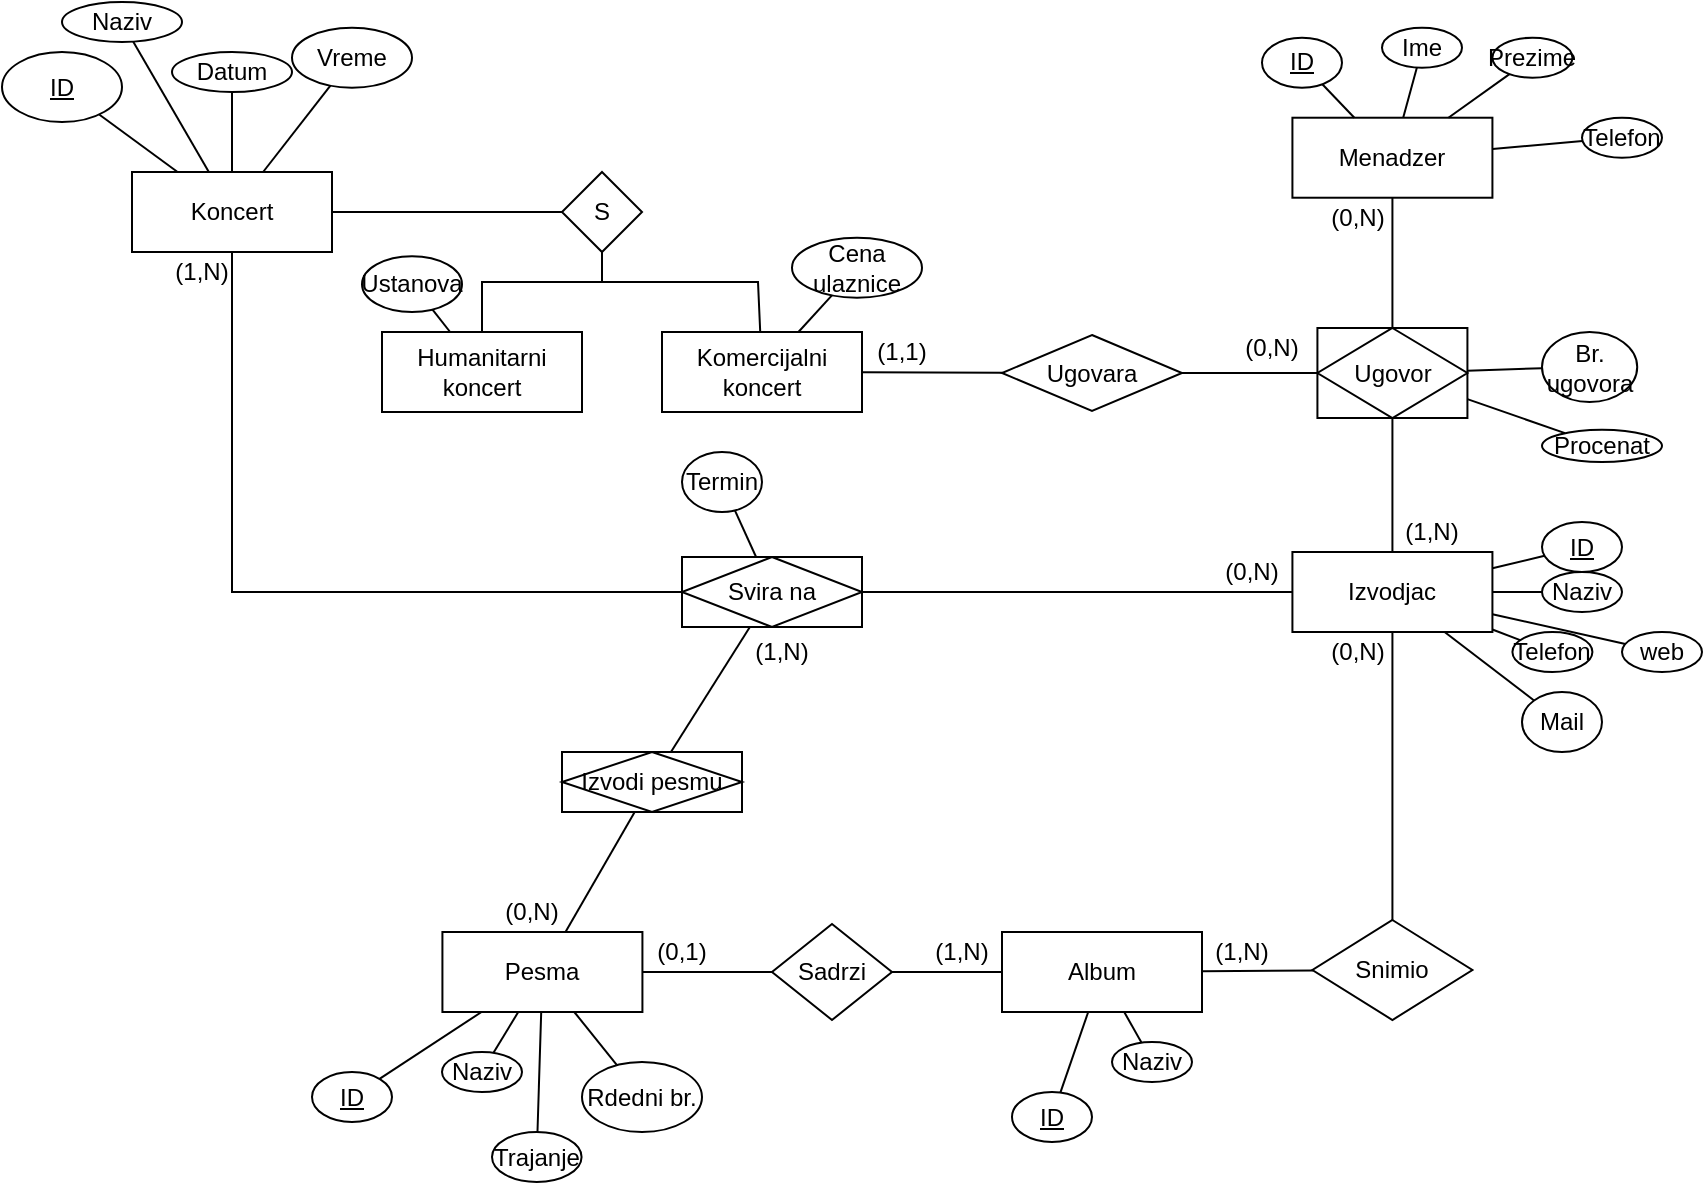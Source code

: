 <mxfile version="14.9.6" type="device"><diagram id="qLZ4o5DSCHNd_SbKw-yM" name="Page-1"><mxGraphModel dx="1069" dy="2217" grid="1" gridSize="10" guides="1" tooltips="1" connect="1" arrows="1" fold="1" page="1" pageScale="1" pageWidth="900" pageHeight="1600" math="0" shadow="0"><root><mxCell id="0"/><mxCell id="1" parent="0"/><mxCell id="eoc7BjxN7FBIqzUyYc_B-33" value="Koncert" style="whiteSpace=wrap;html=1;align=center;" parent="1" vertex="1"><mxGeometry x="65" y="-1515" width="100" height="40" as="geometry"/></mxCell><mxCell id="eoc7BjxN7FBIqzUyYc_B-34" value="Vreme" style="ellipse;whiteSpace=wrap;html=1;align=center;" parent="1" vertex="1"><mxGeometry x="145" y="-1587.14" width="60" height="30" as="geometry"/></mxCell><mxCell id="eoc7BjxN7FBIqzUyYc_B-35" value="" style="endArrow=none;html=1;rounded=0;" parent="1" source="eoc7BjxN7FBIqzUyYc_B-34" target="eoc7BjxN7FBIqzUyYc_B-33" edge="1"><mxGeometry relative="1" as="geometry"><mxPoint x="240" y="-1580" as="sourcePoint"/><mxPoint x="400" y="-1580" as="targetPoint"/></mxGeometry></mxCell><mxCell id="eoc7BjxN7FBIqzUyYc_B-36" value="Naziv" style="ellipse;whiteSpace=wrap;html=1;align=center;" parent="1" vertex="1"><mxGeometry x="30" y="-1600" width="60" height="20" as="geometry"/></mxCell><mxCell id="eoc7BjxN7FBIqzUyYc_B-37" value="" style="endArrow=none;html=1;rounded=0;" parent="1" source="eoc7BjxN7FBIqzUyYc_B-36" target="eoc7BjxN7FBIqzUyYc_B-33" edge="1"><mxGeometry relative="1" as="geometry"><mxPoint x="250" y="-1570" as="sourcePoint"/><mxPoint x="120.0" y="-1500" as="targetPoint"/></mxGeometry></mxCell><mxCell id="eoc7BjxN7FBIqzUyYc_B-44" value="" style="endArrow=none;html=1;rounded=0;" parent="1" source="eoc7BjxN7FBIqzUyYc_B-45" target="eoc7BjxN7FBIqzUyYc_B-33" edge="1"><mxGeometry relative="1" as="geometry"><mxPoint x="-5.712" y="-1561.207" as="sourcePoint"/><mxPoint x="20.0" y="-1490" as="targetPoint"/></mxGeometry></mxCell><mxCell id="eoc7BjxN7FBIqzUyYc_B-45" value="ID" style="ellipse;whiteSpace=wrap;html=1;align=center;fontStyle=4;" parent="1" vertex="1"><mxGeometry y="-1575" width="60" height="35" as="geometry"/></mxCell><mxCell id="PNk5h9cdZ7_WRt9OrjUa-4" value="Datum" style="ellipse;whiteSpace=wrap;html=1;align=center;" parent="1" vertex="1"><mxGeometry x="85" y="-1575" width="60" height="20" as="geometry"/></mxCell><mxCell id="PNk5h9cdZ7_WRt9OrjUa-5" value="" style="endArrow=none;html=1;rounded=0;" parent="1" source="PNk5h9cdZ7_WRt9OrjUa-4" target="eoc7BjxN7FBIqzUyYc_B-33" edge="1"><mxGeometry relative="1" as="geometry"><mxPoint x="311.58" y="-1555" as="sourcePoint"/><mxPoint x="165.001" y="-1500" as="targetPoint"/></mxGeometry></mxCell><mxCell id="kMlMsmgEVaNLuAxgL0SV-2" value="S" style="shape=rhombus;perimeter=rhombusPerimeter;whiteSpace=wrap;html=1;align=center;" parent="1" vertex="1"><mxGeometry x="280" y="-1515" width="40" height="40" as="geometry"/></mxCell><mxCell id="kMlMsmgEVaNLuAxgL0SV-3" value="" style="endArrow=none;html=1;rounded=0;" parent="1" source="eoc7BjxN7FBIqzUyYc_B-33" target="kMlMsmgEVaNLuAxgL0SV-2" edge="1"><mxGeometry relative="1" as="geometry"><mxPoint x="110" y="-1460" as="sourcePoint"/><mxPoint x="270" y="-1460" as="targetPoint"/></mxGeometry></mxCell><mxCell id="qW00cIYbQ7Yy2y-dma7d-1" value="Humanitarni koncert" style="whiteSpace=wrap;html=1;align=center;" vertex="1" parent="1"><mxGeometry x="190" y="-1435" width="100" height="40" as="geometry"/></mxCell><mxCell id="qW00cIYbQ7Yy2y-dma7d-3" value="Ustanova" style="ellipse;whiteSpace=wrap;html=1;align=center;" vertex="1" parent="1"><mxGeometry x="180" y="-1472.86" width="50" height="27.86" as="geometry"/></mxCell><mxCell id="qW00cIYbQ7Yy2y-dma7d-4" value="" style="endArrow=none;html=1;rounded=0;" edge="1" parent="1" source="qW00cIYbQ7Yy2y-dma7d-3" target="qW00cIYbQ7Yy2y-dma7d-1"><mxGeometry relative="1" as="geometry"><mxPoint x="289.79" y="-1467.86" as="sourcePoint"/><mxPoint x="150.0" y="-1305" as="targetPoint"/></mxGeometry></mxCell><mxCell id="qW00cIYbQ7Yy2y-dma7d-5" value="Komercijalni koncert" style="whiteSpace=wrap;html=1;align=center;" vertex="1" parent="1"><mxGeometry x="330" y="-1435" width="100" height="40" as="geometry"/></mxCell><mxCell id="qW00cIYbQ7Yy2y-dma7d-6" value="Cena ulaznice" style="ellipse;whiteSpace=wrap;html=1;align=center;" vertex="1" parent="1"><mxGeometry x="395" y="-1482.14" width="65" height="30" as="geometry"/></mxCell><mxCell id="qW00cIYbQ7Yy2y-dma7d-7" value="" style="endArrow=none;html=1;rounded=0;" edge="1" parent="1" source="qW00cIYbQ7Yy2y-dma7d-6" target="qW00cIYbQ7Yy2y-dma7d-5"><mxGeometry relative="1" as="geometry"><mxPoint x="459.79" y="-1472.86" as="sourcePoint"/><mxPoint x="320.0" y="-1310" as="targetPoint"/></mxGeometry></mxCell><mxCell id="qW00cIYbQ7Yy2y-dma7d-11" value="Menadzer" style="whiteSpace=wrap;html=1;align=center;" vertex="1" parent="1"><mxGeometry x="645.21" y="-1542.14" width="100" height="40" as="geometry"/></mxCell><mxCell id="qW00cIYbQ7Yy2y-dma7d-12" value="Ime" style="ellipse;whiteSpace=wrap;html=1;align=center;" vertex="1" parent="1"><mxGeometry x="690" y="-1587.14" width="40" height="20" as="geometry"/></mxCell><mxCell id="qW00cIYbQ7Yy2y-dma7d-13" value="" style="endArrow=none;html=1;rounded=0;" edge="1" parent="1" source="qW00cIYbQ7Yy2y-dma7d-12" target="qW00cIYbQ7Yy2y-dma7d-11"><mxGeometry relative="1" as="geometry"><mxPoint x="720.21" y="-1585" as="sourcePoint"/><mxPoint x="580.42" y="-1422.14" as="targetPoint"/></mxGeometry></mxCell><mxCell id="qW00cIYbQ7Yy2y-dma7d-14" value="" style="endArrow=none;html=1;rounded=0;" edge="1" parent="1" source="qW00cIYbQ7Yy2y-dma7d-15" target="qW00cIYbQ7Yy2y-dma7d-11"><mxGeometry relative="1" as="geometry"><mxPoint x="564.288" y="-1533.347" as="sourcePoint"/><mxPoint x="695.21" y="-1528.001" as="targetPoint"/></mxGeometry></mxCell><mxCell id="qW00cIYbQ7Yy2y-dma7d-15" value="ID" style="ellipse;whiteSpace=wrap;html=1;align=center;fontStyle=4;" vertex="1" parent="1"><mxGeometry x="630" y="-1582.14" width="40" height="25" as="geometry"/></mxCell><mxCell id="qW00cIYbQ7Yy2y-dma7d-16" value="" style="endArrow=none;html=1;rounded=0;" edge="1" parent="1" source="qW00cIYbQ7Yy2y-dma7d-1" target="qW00cIYbQ7Yy2y-dma7d-5"><mxGeometry relative="1" as="geometry"><mxPoint x="220" y="-1460" as="sourcePoint"/><mxPoint x="380" y="-1460" as="targetPoint"/><Array as="points"><mxPoint x="240" y="-1460"/><mxPoint x="378" y="-1460"/></Array></mxGeometry></mxCell><mxCell id="qW00cIYbQ7Yy2y-dma7d-17" value="" style="endArrow=none;html=1;rounded=0;" edge="1" parent="1" source="kMlMsmgEVaNLuAxgL0SV-2"><mxGeometry relative="1" as="geometry"><mxPoint x="310" y="-1360" as="sourcePoint"/><mxPoint x="300" y="-1460" as="targetPoint"/></mxGeometry></mxCell><mxCell id="qW00cIYbQ7Yy2y-dma7d-18" value="Prezime" style="ellipse;whiteSpace=wrap;html=1;align=center;" vertex="1" parent="1"><mxGeometry x="745.21" y="-1582.14" width="40" height="20" as="geometry"/></mxCell><mxCell id="qW00cIYbQ7Yy2y-dma7d-19" value="" style="endArrow=none;html=1;rounded=0;" edge="1" parent="1" source="qW00cIYbQ7Yy2y-dma7d-18" target="qW00cIYbQ7Yy2y-dma7d-11"><mxGeometry relative="1" as="geometry"><mxPoint x="775.42" y="-1580" as="sourcePoint"/><mxPoint x="755.798" y="-1537.14" as="targetPoint"/></mxGeometry></mxCell><mxCell id="qW00cIYbQ7Yy2y-dma7d-20" value="Telefon" style="ellipse;whiteSpace=wrap;html=1;align=center;" vertex="1" parent="1"><mxGeometry x="790" y="-1542.14" width="40" height="20" as="geometry"/></mxCell><mxCell id="qW00cIYbQ7Yy2y-dma7d-21" value="" style="endArrow=none;html=1;rounded=0;" edge="1" parent="1" source="qW00cIYbQ7Yy2y-dma7d-20" target="qW00cIYbQ7Yy2y-dma7d-11"><mxGeometry relative="1" as="geometry"><mxPoint x="820.21" y="-1540" as="sourcePoint"/><mxPoint x="800.588" y="-1497.14" as="targetPoint"/></mxGeometry></mxCell><mxCell id="qW00cIYbQ7Yy2y-dma7d-22" value="Izvodjac" style="whiteSpace=wrap;html=1;align=center;" vertex="1" parent="1"><mxGeometry x="645.21" y="-1325" width="100" height="40" as="geometry"/></mxCell><mxCell id="qW00cIYbQ7Yy2y-dma7d-23" value="Naziv" style="ellipse;whiteSpace=wrap;html=1;align=center;" vertex="1" parent="1"><mxGeometry x="770" y="-1315" width="40" height="20" as="geometry"/></mxCell><mxCell id="qW00cIYbQ7Yy2y-dma7d-24" value="" style="endArrow=none;html=1;rounded=0;" edge="1" parent="1" source="qW00cIYbQ7Yy2y-dma7d-23" target="qW00cIYbQ7Yy2y-dma7d-22"><mxGeometry relative="1" as="geometry"><mxPoint x="730.21" y="-1367.86" as="sourcePoint"/><mxPoint x="590.42" y="-1205" as="targetPoint"/></mxGeometry></mxCell><mxCell id="qW00cIYbQ7Yy2y-dma7d-25" value="" style="endArrow=none;html=1;rounded=0;" edge="1" parent="1" source="qW00cIYbQ7Yy2y-dma7d-26" target="qW00cIYbQ7Yy2y-dma7d-22"><mxGeometry relative="1" as="geometry"><mxPoint x="574.288" y="-1316.207" as="sourcePoint"/><mxPoint x="705.21" y="-1310.861" as="targetPoint"/></mxGeometry></mxCell><mxCell id="qW00cIYbQ7Yy2y-dma7d-26" value="ID" style="ellipse;whiteSpace=wrap;html=1;align=center;fontStyle=4;" vertex="1" parent="1"><mxGeometry x="770" y="-1340" width="40" height="25" as="geometry"/></mxCell><mxCell id="qW00cIYbQ7Yy2y-dma7d-27" value="web" style="ellipse;whiteSpace=wrap;html=1;align=center;" vertex="1" parent="1"><mxGeometry x="810" y="-1285" width="40" height="20" as="geometry"/></mxCell><mxCell id="qW00cIYbQ7Yy2y-dma7d-28" value="" style="endArrow=none;html=1;rounded=0;" edge="1" parent="1" source="qW00cIYbQ7Yy2y-dma7d-27" target="qW00cIYbQ7Yy2y-dma7d-22"><mxGeometry relative="1" as="geometry"><mxPoint x="785.42" y="-1362.86" as="sourcePoint"/><mxPoint x="765.798" y="-1320" as="targetPoint"/></mxGeometry></mxCell><mxCell id="qW00cIYbQ7Yy2y-dma7d-29" value="Telefon" style="ellipse;whiteSpace=wrap;html=1;align=center;" vertex="1" parent="1"><mxGeometry x="755.21" y="-1285" width="40" height="20" as="geometry"/></mxCell><mxCell id="qW00cIYbQ7Yy2y-dma7d-30" value="" style="endArrow=none;html=1;rounded=0;" edge="1" parent="1" source="qW00cIYbQ7Yy2y-dma7d-29" target="qW00cIYbQ7Yy2y-dma7d-22"><mxGeometry relative="1" as="geometry"><mxPoint x="830.21" y="-1322.86" as="sourcePoint"/><mxPoint x="810.588" y="-1280" as="targetPoint"/></mxGeometry></mxCell><mxCell id="qW00cIYbQ7Yy2y-dma7d-31" value="Mail&lt;br&gt;" style="ellipse;whiteSpace=wrap;html=1;align=center;" vertex="1" parent="1"><mxGeometry x="760" y="-1255" width="40" height="30" as="geometry"/></mxCell><mxCell id="qW00cIYbQ7Yy2y-dma7d-32" value="" style="endArrow=none;html=1;rounded=0;" edge="1" parent="1" source="qW00cIYbQ7Yy2y-dma7d-31" target="qW00cIYbQ7Yy2y-dma7d-22"><mxGeometry relative="1" as="geometry"><mxPoint x="840.21" y="-1287.86" as="sourcePoint"/><mxPoint x="765.21" y="-1274.356" as="targetPoint"/></mxGeometry></mxCell><mxCell id="qW00cIYbQ7Yy2y-dma7d-34" value="Album" style="whiteSpace=wrap;html=1;align=center;" vertex="1" parent="1"><mxGeometry x="500" y="-1135" width="100" height="40" as="geometry"/></mxCell><mxCell id="qW00cIYbQ7Yy2y-dma7d-35" value="Naziv" style="ellipse;whiteSpace=wrap;html=1;align=center;" vertex="1" parent="1"><mxGeometry x="555" y="-1080" width="40" height="20" as="geometry"/></mxCell><mxCell id="qW00cIYbQ7Yy2y-dma7d-36" value="" style="endArrow=none;html=1;rounded=0;" edge="1" parent="1" source="qW00cIYbQ7Yy2y-dma7d-35" target="qW00cIYbQ7Yy2y-dma7d-34"><mxGeometry relative="1" as="geometry"><mxPoint x="500.42" y="-1217.86" as="sourcePoint"/><mxPoint x="360.63" y="-1055" as="targetPoint"/></mxGeometry></mxCell><mxCell id="qW00cIYbQ7Yy2y-dma7d-37" value="" style="endArrow=none;html=1;rounded=0;" edge="1" parent="1" source="qW00cIYbQ7Yy2y-dma7d-38" target="qW00cIYbQ7Yy2y-dma7d-34"><mxGeometry relative="1" as="geometry"><mxPoint x="344.498" y="-1166.207" as="sourcePoint"/><mxPoint x="475.42" y="-1160.861" as="targetPoint"/></mxGeometry></mxCell><mxCell id="qW00cIYbQ7Yy2y-dma7d-38" value="ID" style="ellipse;whiteSpace=wrap;html=1;align=center;fontStyle=4;" vertex="1" parent="1"><mxGeometry x="505" y="-1055" width="40" height="25" as="geometry"/></mxCell><mxCell id="qW00cIYbQ7Yy2y-dma7d-45" value="Pesma" style="whiteSpace=wrap;html=1;align=center;" vertex="1" parent="1"><mxGeometry x="220.21" y="-1135" width="100" height="40" as="geometry"/></mxCell><mxCell id="qW00cIYbQ7Yy2y-dma7d-46" value="Naziv" style="ellipse;whiteSpace=wrap;html=1;align=center;" vertex="1" parent="1"><mxGeometry x="220" y="-1075" width="40" height="20" as="geometry"/></mxCell><mxCell id="qW00cIYbQ7Yy2y-dma7d-47" value="" style="endArrow=none;html=1;rounded=0;" edge="1" parent="1" source="qW00cIYbQ7Yy2y-dma7d-46" target="qW00cIYbQ7Yy2y-dma7d-45"><mxGeometry relative="1" as="geometry"><mxPoint x="295.21" y="-1177.86" as="sourcePoint"/><mxPoint x="155.42" y="-1015" as="targetPoint"/></mxGeometry></mxCell><mxCell id="qW00cIYbQ7Yy2y-dma7d-48" value="" style="endArrow=none;html=1;rounded=0;" edge="1" parent="1" source="qW00cIYbQ7Yy2y-dma7d-49" target="qW00cIYbQ7Yy2y-dma7d-45"><mxGeometry relative="1" as="geometry"><mxPoint x="139.288" y="-1126.207" as="sourcePoint"/><mxPoint x="270.21" y="-1120.861" as="targetPoint"/></mxGeometry></mxCell><mxCell id="qW00cIYbQ7Yy2y-dma7d-49" value="ID" style="ellipse;whiteSpace=wrap;html=1;align=center;fontStyle=4;" vertex="1" parent="1"><mxGeometry x="155" y="-1065" width="40" height="25" as="geometry"/></mxCell><mxCell id="qW00cIYbQ7Yy2y-dma7d-50" value="Trajanje" style="ellipse;whiteSpace=wrap;html=1;align=center;" vertex="1" parent="1"><mxGeometry x="245" y="-1035" width="44.79" height="25" as="geometry"/></mxCell><mxCell id="qW00cIYbQ7Yy2y-dma7d-51" value="" style="endArrow=none;html=1;rounded=0;" edge="1" parent="1" source="qW00cIYbQ7Yy2y-dma7d-50" target="qW00cIYbQ7Yy2y-dma7d-45"><mxGeometry relative="1" as="geometry"><mxPoint x="350.42" y="-1172.86" as="sourcePoint"/><mxPoint x="330.798" y="-1130" as="targetPoint"/></mxGeometry></mxCell><mxCell id="qW00cIYbQ7Yy2y-dma7d-52" value="Rdedni br." style="ellipse;whiteSpace=wrap;html=1;align=center;" vertex="1" parent="1"><mxGeometry x="290" y="-1070" width="60" height="35" as="geometry"/></mxCell><mxCell id="qW00cIYbQ7Yy2y-dma7d-53" value="" style="endArrow=none;html=1;rounded=0;" edge="1" parent="1" source="qW00cIYbQ7Yy2y-dma7d-52" target="qW00cIYbQ7Yy2y-dma7d-45"><mxGeometry relative="1" as="geometry"><mxPoint x="395.21" y="-1132.86" as="sourcePoint"/><mxPoint x="375.588" y="-1090" as="targetPoint"/></mxGeometry></mxCell><mxCell id="qW00cIYbQ7Yy2y-dma7d-57" value="Ugovor" style="shape=associativeEntity;whiteSpace=wrap;html=1;align=center;" vertex="1" parent="1"><mxGeometry x="657.71" y="-1437" width="75" height="45" as="geometry"/></mxCell><mxCell id="qW00cIYbQ7Yy2y-dma7d-58" value="" style="endArrow=none;html=1;rounded=0;" edge="1" parent="1" source="qW00cIYbQ7Yy2y-dma7d-57" target="qW00cIYbQ7Yy2y-dma7d-11"><mxGeometry relative="1" as="geometry"><mxPoint x="500" y="-1430" as="sourcePoint"/><mxPoint x="660" y="-1430" as="targetPoint"/></mxGeometry></mxCell><mxCell id="qW00cIYbQ7Yy2y-dma7d-59" value="" style="endArrow=none;html=1;rounded=0;" edge="1" parent="1" source="qW00cIYbQ7Yy2y-dma7d-57" target="qW00cIYbQ7Yy2y-dma7d-22"><mxGeometry relative="1" as="geometry"><mxPoint x="705.21" y="-1420" as="sourcePoint"/><mxPoint x="705.21" y="-1492.14" as="targetPoint"/></mxGeometry></mxCell><mxCell id="qW00cIYbQ7Yy2y-dma7d-60" value="Br. ugovora" style="ellipse;whiteSpace=wrap;html=1;align=center;" vertex="1" parent="1"><mxGeometry x="770" y="-1435" width="47.61" height="35" as="geometry"/></mxCell><mxCell id="qW00cIYbQ7Yy2y-dma7d-61" value="" style="endArrow=none;html=1;rounded=0;" edge="1" parent="1" source="qW00cIYbQ7Yy2y-dma7d-60" target="qW00cIYbQ7Yy2y-dma7d-57"><mxGeometry relative="1" as="geometry"><mxPoint x="777.81" y="-1492.86" as="sourcePoint"/><mxPoint x="737.6" y="-1423.872" as="targetPoint"/></mxGeometry></mxCell><mxCell id="qW00cIYbQ7Yy2y-dma7d-62" value="Procenat" style="ellipse;whiteSpace=wrap;html=1;align=center;" vertex="1" parent="1"><mxGeometry x="770" y="-1386.13" width="60" height="16.13" as="geometry"/></mxCell><mxCell id="qW00cIYbQ7Yy2y-dma7d-63" value="" style="endArrow=none;html=1;rounded=0;" edge="1" parent="1" source="qW00cIYbQ7Yy2y-dma7d-62" target="qW00cIYbQ7Yy2y-dma7d-57"><mxGeometry relative="1" as="geometry"><mxPoint x="785.42" y="-1453.99" as="sourcePoint"/><mxPoint x="745.21" y="-1385.002" as="targetPoint"/></mxGeometry></mxCell><mxCell id="qW00cIYbQ7Yy2y-dma7d-65" value="Ugovara" style="shape=rhombus;perimeter=rhombusPerimeter;whiteSpace=wrap;html=1;align=center;" vertex="1" parent="1"><mxGeometry x="500" y="-1433.5" width="90" height="38" as="geometry"/></mxCell><mxCell id="qW00cIYbQ7Yy2y-dma7d-66" value="" style="endArrow=none;html=1;rounded=0;" edge="1" parent="1" source="qW00cIYbQ7Yy2y-dma7d-5" target="qW00cIYbQ7Yy2y-dma7d-65"><mxGeometry relative="1" as="geometry"><mxPoint x="350" y="-1360" as="sourcePoint"/><mxPoint x="510" y="-1360" as="targetPoint"/></mxGeometry></mxCell><mxCell id="qW00cIYbQ7Yy2y-dma7d-67" value="" style="endArrow=none;html=1;rounded=0;" edge="1" parent="1" source="qW00cIYbQ7Yy2y-dma7d-65" target="qW00cIYbQ7Yy2y-dma7d-57"><mxGeometry relative="1" as="geometry"><mxPoint x="430" y="-1330" as="sourcePoint"/><mxPoint x="590" y="-1330" as="targetPoint"/></mxGeometry></mxCell><mxCell id="qW00cIYbQ7Yy2y-dma7d-68" value="Snimio" style="shape=rhombus;perimeter=rhombusPerimeter;whiteSpace=wrap;html=1;align=center;" vertex="1" parent="1"><mxGeometry x="655.21" y="-1141" width="80" height="50" as="geometry"/></mxCell><mxCell id="qW00cIYbQ7Yy2y-dma7d-69" value="" style="endArrow=none;html=1;rounded=0;" edge="1" parent="1" source="qW00cIYbQ7Yy2y-dma7d-34" target="qW00cIYbQ7Yy2y-dma7d-68"><mxGeometry relative="1" as="geometry"><mxPoint x="380" y="-1360" as="sourcePoint"/><mxPoint x="540" y="-1360" as="targetPoint"/></mxGeometry></mxCell><mxCell id="qW00cIYbQ7Yy2y-dma7d-70" value="" style="endArrow=none;html=1;rounded=0;" edge="1" parent="1" source="qW00cIYbQ7Yy2y-dma7d-68" target="qW00cIYbQ7Yy2y-dma7d-22"><mxGeometry relative="1" as="geometry"><mxPoint x="450" y="-1300" as="sourcePoint"/><mxPoint x="610" y="-1300" as="targetPoint"/></mxGeometry></mxCell><mxCell id="qW00cIYbQ7Yy2y-dma7d-71" value="(0,N)" style="text;html=1;strokeColor=none;fillColor=none;align=center;verticalAlign=middle;whiteSpace=wrap;rounded=0;" vertex="1" parent="1"><mxGeometry x="657.71" y="-1285" width="40" height="20" as="geometry"/></mxCell><mxCell id="qW00cIYbQ7Yy2y-dma7d-72" value="(1,N)" style="text;html=1;strokeColor=none;fillColor=none;align=center;verticalAlign=middle;whiteSpace=wrap;rounded=0;" vertex="1" parent="1"><mxGeometry x="600" y="-1135" width="40" height="20" as="geometry"/></mxCell><mxCell id="qW00cIYbQ7Yy2y-dma7d-73" value="Sadrzi" style="shape=rhombus;perimeter=rhombusPerimeter;whiteSpace=wrap;html=1;align=center;" vertex="1" parent="1"><mxGeometry x="385" y="-1139" width="60" height="48" as="geometry"/></mxCell><mxCell id="qW00cIYbQ7Yy2y-dma7d-74" value="" style="endArrow=none;html=1;rounded=0;" edge="1" parent="1" source="qW00cIYbQ7Yy2y-dma7d-45" target="qW00cIYbQ7Yy2y-dma7d-73"><mxGeometry relative="1" as="geometry"><mxPoint x="335" y="-1125" as="sourcePoint"/><mxPoint x="495" y="-1125" as="targetPoint"/></mxGeometry></mxCell><mxCell id="qW00cIYbQ7Yy2y-dma7d-75" value="" style="endArrow=none;html=1;rounded=0;" edge="1" parent="1" source="qW00cIYbQ7Yy2y-dma7d-73" target="qW00cIYbQ7Yy2y-dma7d-34"><mxGeometry relative="1" as="geometry"><mxPoint x="165" y="-1035" as="sourcePoint"/><mxPoint x="325" y="-1035" as="targetPoint"/></mxGeometry></mxCell><mxCell id="qW00cIYbQ7Yy2y-dma7d-76" value="(1,N)" style="text;html=1;strokeColor=none;fillColor=none;align=center;verticalAlign=middle;whiteSpace=wrap;rounded=0;" vertex="1" parent="1"><mxGeometry x="460" y="-1135" width="40" height="20" as="geometry"/></mxCell><mxCell id="qW00cIYbQ7Yy2y-dma7d-77" value="(0,1)" style="text;html=1;strokeColor=none;fillColor=none;align=center;verticalAlign=middle;whiteSpace=wrap;rounded=0;" vertex="1" parent="1"><mxGeometry x="320.21" y="-1135" width="40" height="20" as="geometry"/></mxCell><mxCell id="qW00cIYbQ7Yy2y-dma7d-78" value="(1,N)" style="text;html=1;strokeColor=none;fillColor=none;align=center;verticalAlign=middle;whiteSpace=wrap;rounded=0;" vertex="1" parent="1"><mxGeometry x="695.21" y="-1345" width="40" height="20" as="geometry"/></mxCell><mxCell id="qW00cIYbQ7Yy2y-dma7d-79" value="(0,N)" style="text;html=1;strokeColor=none;fillColor=none;align=center;verticalAlign=middle;whiteSpace=wrap;rounded=0;" vertex="1" parent="1"><mxGeometry x="657.71" y="-1502.14" width="40" height="20" as="geometry"/></mxCell><mxCell id="qW00cIYbQ7Yy2y-dma7d-80" value="(0,N)" style="text;html=1;strokeColor=none;fillColor=none;align=center;verticalAlign=middle;whiteSpace=wrap;rounded=0;" vertex="1" parent="1"><mxGeometry x="615.21" y="-1437.0" width="40" height="20" as="geometry"/></mxCell><mxCell id="qW00cIYbQ7Yy2y-dma7d-81" value="(1,1)" style="text;html=1;strokeColor=none;fillColor=none;align=center;verticalAlign=middle;whiteSpace=wrap;rounded=0;" vertex="1" parent="1"><mxGeometry x="430" y="-1435.0" width="40" height="20" as="geometry"/></mxCell><mxCell id="qW00cIYbQ7Yy2y-dma7d-82" value="Svira na" style="shape=associativeEntity;whiteSpace=wrap;html=1;align=center;" vertex="1" parent="1"><mxGeometry x="340" y="-1322.5" width="90" height="35" as="geometry"/></mxCell><mxCell id="qW00cIYbQ7Yy2y-dma7d-83" value="" style="endArrow=none;html=1;rounded=0;" edge="1" parent="1" source="eoc7BjxN7FBIqzUyYc_B-33" target="qW00cIYbQ7Yy2y-dma7d-82"><mxGeometry relative="1" as="geometry"><mxPoint x="100" y="-1290" as="sourcePoint"/><mxPoint x="260" y="-1290" as="targetPoint"/><Array as="points"><mxPoint x="115" y="-1305"/></Array></mxGeometry></mxCell><mxCell id="qW00cIYbQ7Yy2y-dma7d-84" value="" style="endArrow=none;html=1;rounded=0;" edge="1" parent="1" source="qW00cIYbQ7Yy2y-dma7d-82" target="qW00cIYbQ7Yy2y-dma7d-22"><mxGeometry relative="1" as="geometry"><mxPoint x="460" y="-1240" as="sourcePoint"/><mxPoint x="620" y="-1240" as="targetPoint"/></mxGeometry></mxCell><mxCell id="qW00cIYbQ7Yy2y-dma7d-85" value="Termin" style="ellipse;whiteSpace=wrap;html=1;align=center;" vertex="1" parent="1"><mxGeometry x="340" y="-1375" width="40" height="30" as="geometry"/></mxCell><mxCell id="qW00cIYbQ7Yy2y-dma7d-86" value="" style="endArrow=none;html=1;rounded=0;" edge="1" parent="1" source="qW00cIYbQ7Yy2y-dma7d-85" target="qW00cIYbQ7Yy2y-dma7d-82"><mxGeometry relative="1" as="geometry"><mxPoint x="595.21" y="-1287.86" as="sourcePoint"/><mxPoint x="476.299" y="-1285" as="targetPoint"/></mxGeometry></mxCell><mxCell id="qW00cIYbQ7Yy2y-dma7d-87" value="(0,N)" style="text;html=1;strokeColor=none;fillColor=none;align=center;verticalAlign=middle;whiteSpace=wrap;rounded=0;" vertex="1" parent="1"><mxGeometry x="605.21" y="-1325" width="40" height="20" as="geometry"/></mxCell><mxCell id="qW00cIYbQ7Yy2y-dma7d-88" value="(1,N)" style="text;html=1;strokeColor=none;fillColor=none;align=center;verticalAlign=middle;whiteSpace=wrap;rounded=0;" vertex="1" parent="1"><mxGeometry x="80" y="-1475" width="40" height="20" as="geometry"/></mxCell><mxCell id="qW00cIYbQ7Yy2y-dma7d-89" value="Izvodi pesmu" style="shape=associativeEntity;whiteSpace=wrap;html=1;align=center;" vertex="1" parent="1"><mxGeometry x="280" y="-1225" width="90" height="30" as="geometry"/></mxCell><mxCell id="qW00cIYbQ7Yy2y-dma7d-90" value="" style="endArrow=none;html=1;rounded=0;" edge="1" parent="1" source="qW00cIYbQ7Yy2y-dma7d-89" target="qW00cIYbQ7Yy2y-dma7d-82"><mxGeometry relative="1" as="geometry"><mxPoint x="190" y="-1230" as="sourcePoint"/><mxPoint x="350" y="-1230" as="targetPoint"/></mxGeometry></mxCell><mxCell id="qW00cIYbQ7Yy2y-dma7d-91" value="" style="endArrow=none;html=1;rounded=0;" edge="1" parent="1" source="qW00cIYbQ7Yy2y-dma7d-45" target="qW00cIYbQ7Yy2y-dma7d-89"><mxGeometry relative="1" as="geometry"><mxPoint x="100" y="-1190" as="sourcePoint"/><mxPoint x="260" y="-1190" as="targetPoint"/></mxGeometry></mxCell><mxCell id="qW00cIYbQ7Yy2y-dma7d-92" value="(1,N)" style="text;html=1;strokeColor=none;fillColor=none;align=center;verticalAlign=middle;whiteSpace=wrap;rounded=0;" vertex="1" parent="1"><mxGeometry x="370" y="-1285" width="40" height="20" as="geometry"/></mxCell><mxCell id="qW00cIYbQ7Yy2y-dma7d-93" value="(0,N)" style="text;html=1;strokeColor=none;fillColor=none;align=center;verticalAlign=middle;whiteSpace=wrap;rounded=0;" vertex="1" parent="1"><mxGeometry x="245" y="-1155" width="40" height="20" as="geometry"/></mxCell></root></mxGraphModel></diagram></mxfile>